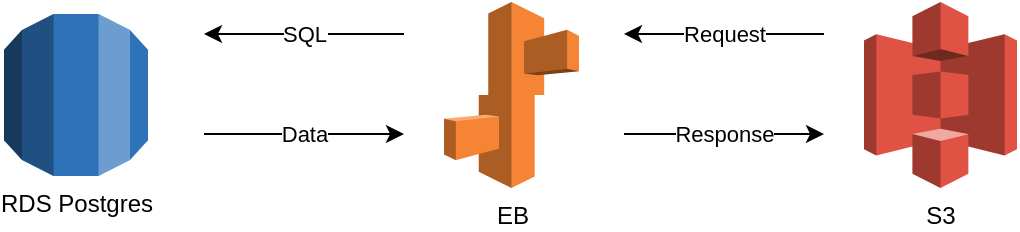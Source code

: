 <mxfile version="20.0.1" type="device"><diagram id="IxL_X0HIB4DCYRWpPSrh" name="Page-1"><mxGraphModel dx="1038" dy="539" grid="1" gridSize="10" guides="1" tooltips="1" connect="1" arrows="1" fold="1" page="1" pageScale="1" pageWidth="827" pageHeight="1169" math="0" shadow="0"><root><mxCell id="0"/><mxCell id="1" parent="0"/><mxCell id="k-g7b5zM4MCExfNxQrzY-1" value="RDS Postgres&lt;br&gt;" style="outlineConnect=0;dashed=0;verticalLabelPosition=bottom;verticalAlign=top;align=center;html=1;shape=mxgraph.aws3.rds;fillColor=#2E73B8;gradientColor=none;" vertex="1" parent="1"><mxGeometry x="140" y="150" width="72" height="81" as="geometry"/></mxCell><mxCell id="k-g7b5zM4MCExfNxQrzY-2" value="EB&lt;br&gt;" style="outlineConnect=0;dashed=0;verticalLabelPosition=bottom;verticalAlign=top;align=center;html=1;shape=mxgraph.aws3.elastic_beanstalk;fillColor=#F58534;gradientColor=none;" vertex="1" parent="1"><mxGeometry x="360" y="144" width="67.5" height="93" as="geometry"/></mxCell><mxCell id="k-g7b5zM4MCExfNxQrzY-3" value="S3&lt;br&gt;" style="outlineConnect=0;dashed=0;verticalLabelPosition=bottom;verticalAlign=top;align=center;html=1;shape=mxgraph.aws3.s3;fillColor=#E05243;gradientColor=none;" vertex="1" parent="1"><mxGeometry x="570" y="144" width="76.5" height="93" as="geometry"/></mxCell><mxCell id="k-g7b5zM4MCExfNxQrzY-5" value="Data" style="endArrow=classic;html=1;rounded=0;" edge="1" parent="1"><mxGeometry relative="1" as="geometry"><mxPoint x="240" y="210" as="sourcePoint"/><mxPoint x="340" y="210" as="targetPoint"/></mxGeometry></mxCell><mxCell id="k-g7b5zM4MCExfNxQrzY-12" value="" style="endArrow=classic;html=1;rounded=0;" edge="1" parent="1"><mxGeometry relative="1" as="geometry"><mxPoint x="340" y="160" as="sourcePoint"/><mxPoint x="240" y="160" as="targetPoint"/></mxGeometry></mxCell><mxCell id="k-g7b5zM4MCExfNxQrzY-13" value="SQL" style="edgeLabel;resizable=0;html=1;align=center;verticalAlign=middle;" connectable="0" vertex="1" parent="k-g7b5zM4MCExfNxQrzY-12"><mxGeometry relative="1" as="geometry"/></mxCell><mxCell id="k-g7b5zM4MCExfNxQrzY-14" value="" style="endArrow=classic;html=1;rounded=0;" edge="1" parent="1"><mxGeometry relative="1" as="geometry"><mxPoint x="550" y="160" as="sourcePoint"/><mxPoint x="450" y="160" as="targetPoint"/></mxGeometry></mxCell><mxCell id="k-g7b5zM4MCExfNxQrzY-15" value="Request" style="edgeLabel;resizable=0;html=1;align=center;verticalAlign=middle;" connectable="0" vertex="1" parent="k-g7b5zM4MCExfNxQrzY-14"><mxGeometry relative="1" as="geometry"/></mxCell><mxCell id="k-g7b5zM4MCExfNxQrzY-16" value="" style="endArrow=classic;html=1;rounded=0;" edge="1" parent="1"><mxGeometry relative="1" as="geometry"><mxPoint x="450" y="210" as="sourcePoint"/><mxPoint x="550" y="210" as="targetPoint"/></mxGeometry></mxCell><mxCell id="k-g7b5zM4MCExfNxQrzY-17" value="Response" style="edgeLabel;resizable=0;html=1;align=center;verticalAlign=middle;" connectable="0" vertex="1" parent="k-g7b5zM4MCExfNxQrzY-16"><mxGeometry relative="1" as="geometry"/></mxCell></root></mxGraphModel></diagram></mxfile>